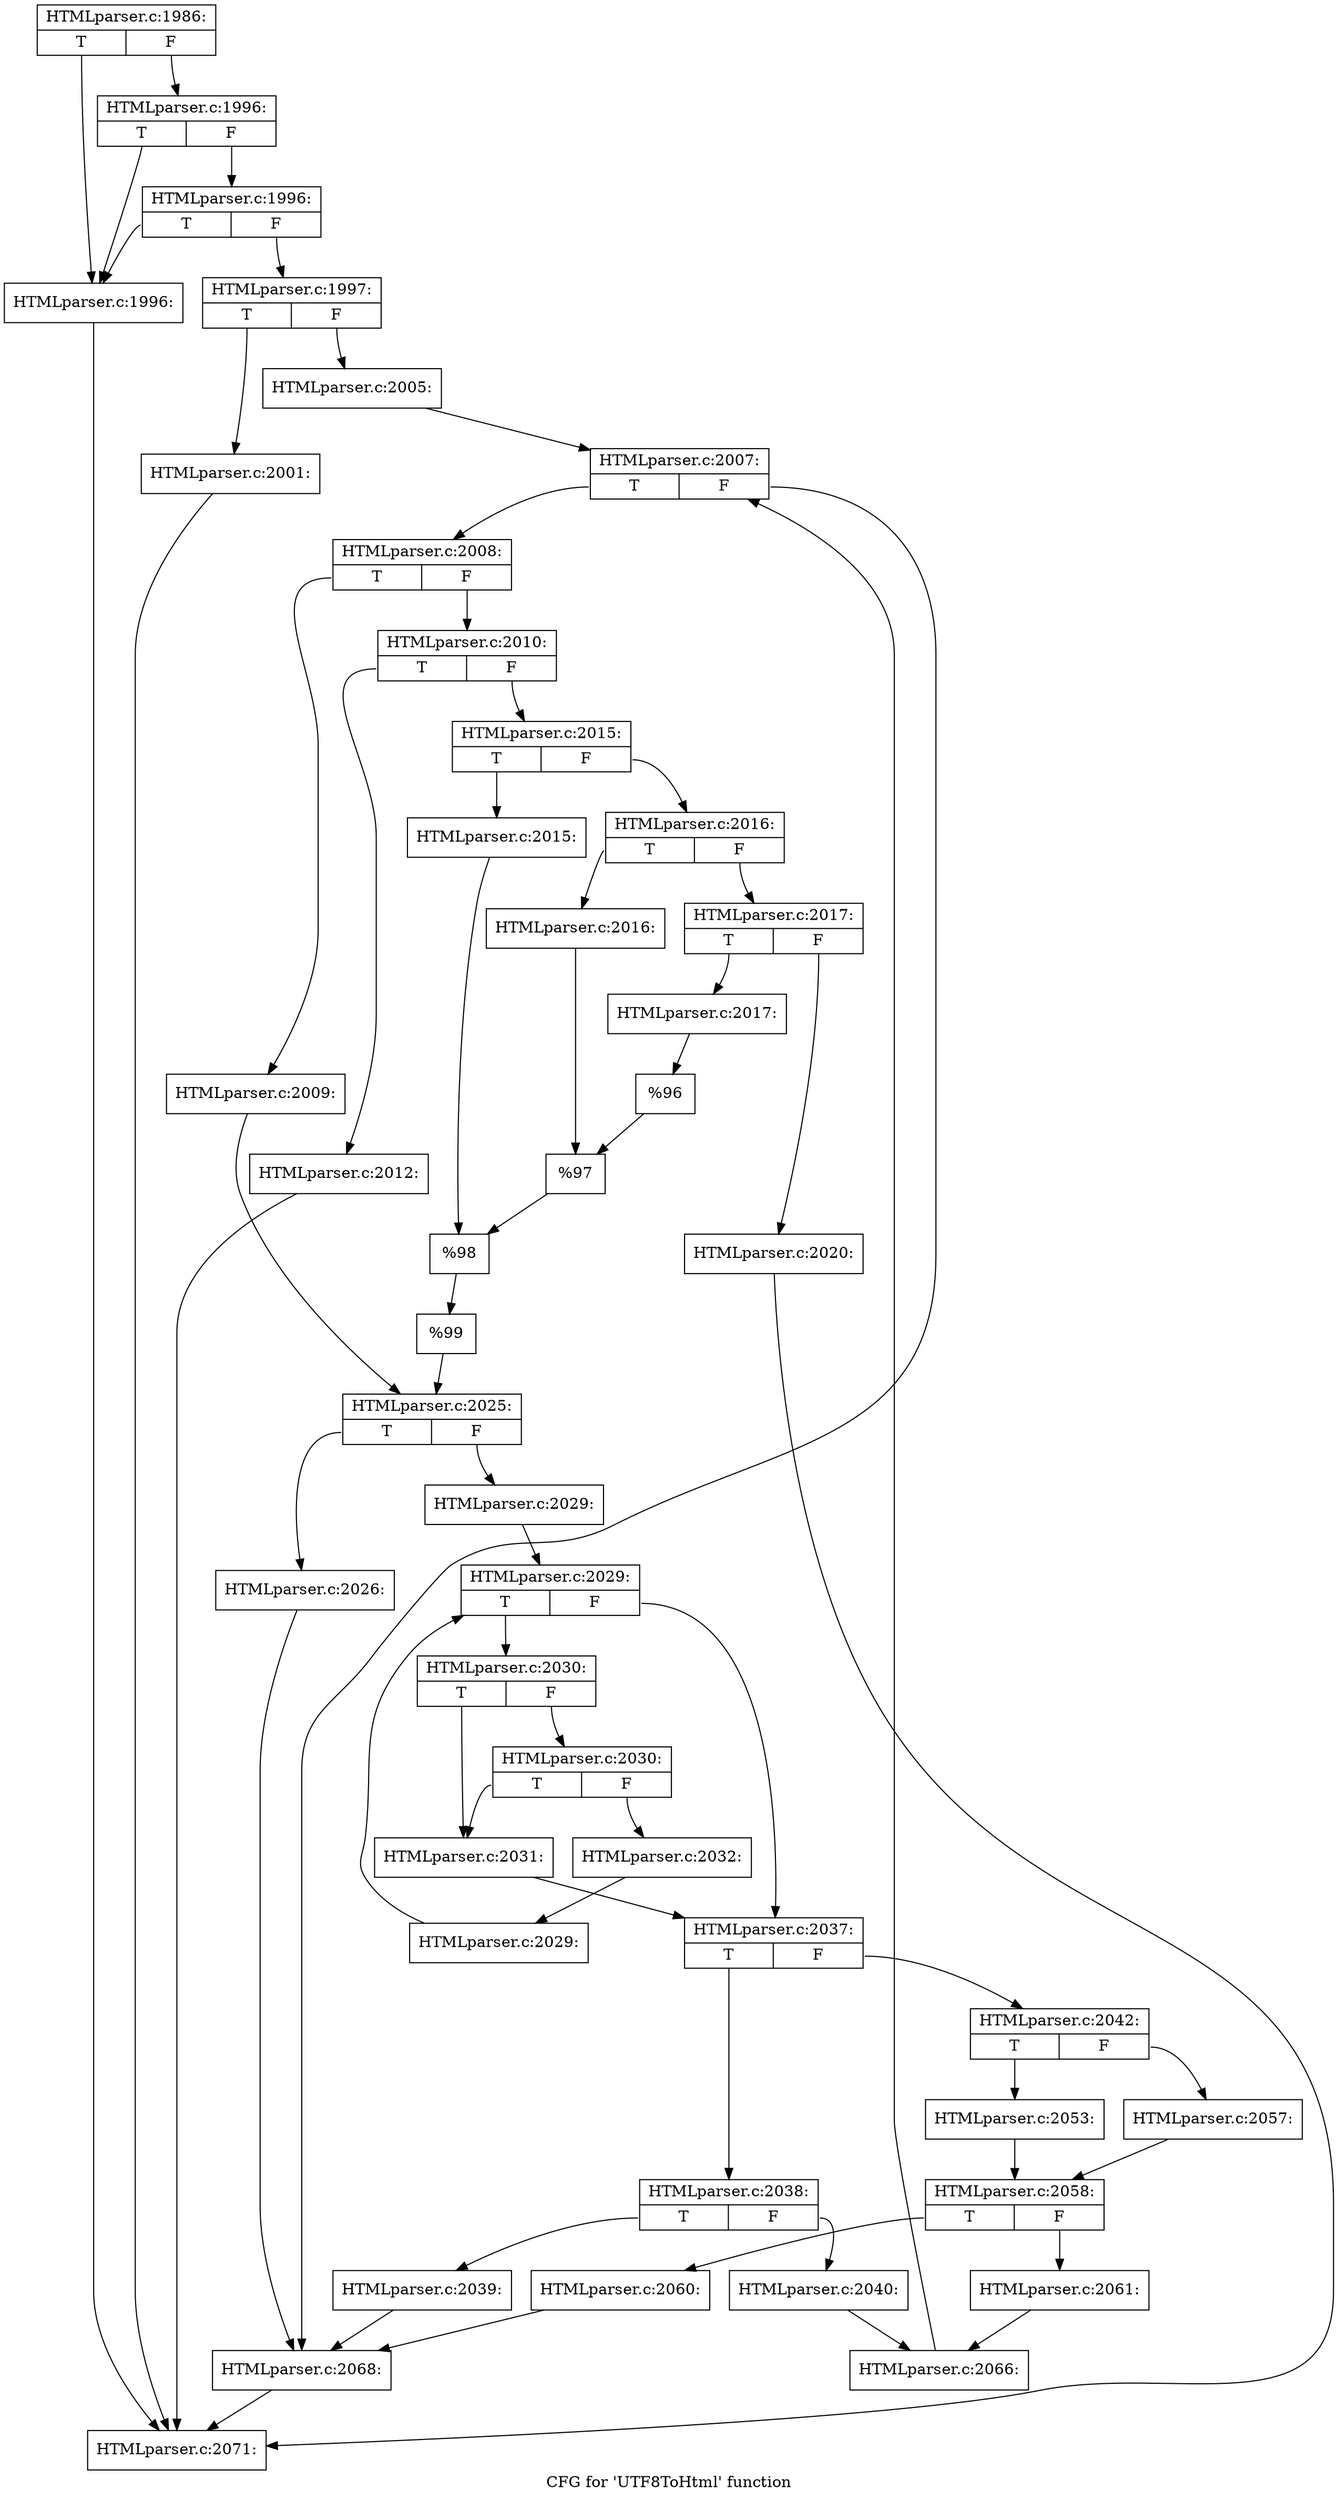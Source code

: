 digraph "CFG for 'UTF8ToHtml' function" {
	label="CFG for 'UTF8ToHtml' function";

	Node0x3b4c060 [shape=record,label="{HTMLparser.c:1986:|{<s0>T|<s1>F}}"];
	Node0x3b4c060:s0 -> Node0x3b50010;
	Node0x3b4c060:s1 -> Node0x3b50130;
	Node0x3b50130 [shape=record,label="{HTMLparser.c:1996:|{<s0>T|<s1>F}}"];
	Node0x3b50130:s0 -> Node0x3b50010;
	Node0x3b50130:s1 -> Node0x3b500b0;
	Node0x3b500b0 [shape=record,label="{HTMLparser.c:1996:|{<s0>T|<s1>F}}"];
	Node0x3b500b0:s0 -> Node0x3b50010;
	Node0x3b500b0:s1 -> Node0x3b50060;
	Node0x3b50010 [shape=record,label="{HTMLparser.c:1996:}"];
	Node0x3b50010 -> Node0x3b4c390;
	Node0x3b50060 [shape=record,label="{HTMLparser.c:1997:|{<s0>T|<s1>F}}"];
	Node0x3b50060:s0 -> Node0x3b50b40;
	Node0x3b50060:s1 -> Node0x3b50b90;
	Node0x3b50b40 [shape=record,label="{HTMLparser.c:2001:}"];
	Node0x3b50b40 -> Node0x3b4c390;
	Node0x3b50b90 [shape=record,label="{HTMLparser.c:2005:}"];
	Node0x3b50b90 -> Node0x3b51b80;
	Node0x3b51b80 [shape=record,label="{HTMLparser.c:2007:|{<s0>T|<s1>F}}"];
	Node0x3b51b80:s0 -> Node0x3b51fa0;
	Node0x3b51b80:s1 -> Node0x3b51da0;
	Node0x3b51fa0 [shape=record,label="{HTMLparser.c:2008:|{<s0>T|<s1>F}}"];
	Node0x3b51fa0:s0 -> Node0x3b52450;
	Node0x3b51fa0:s1 -> Node0x3b524f0;
	Node0x3b52450 [shape=record,label="{HTMLparser.c:2009:}"];
	Node0x3b52450 -> Node0x3b524a0;
	Node0x3b524f0 [shape=record,label="{HTMLparser.c:2010:|{<s0>T|<s1>F}}"];
	Node0x3b524f0:s0 -> Node0x3affd50;
	Node0x3b524f0:s1 -> Node0x3b52f80;
	Node0x3affd50 [shape=record,label="{HTMLparser.c:2012:}"];
	Node0x3affd50 -> Node0x3b4c390;
	Node0x3b52f80 [shape=record,label="{HTMLparser.c:2015:|{<s0>T|<s1>F}}"];
	Node0x3b52f80:s0 -> Node0x3b53df0;
	Node0x3b52f80:s1 -> Node0x3b53e90;
	Node0x3b53df0 [shape=record,label="{HTMLparser.c:2015:}"];
	Node0x3b53df0 -> Node0x3b53e40;
	Node0x3b53e90 [shape=record,label="{HTMLparser.c:2016:|{<s0>T|<s1>F}}"];
	Node0x3b53e90:s0 -> Node0x3b54690;
	Node0x3b53e90:s1 -> Node0x3b54730;
	Node0x3b54690 [shape=record,label="{HTMLparser.c:2016:}"];
	Node0x3b54690 -> Node0x3b546e0;
	Node0x3b54730 [shape=record,label="{HTMLparser.c:2017:|{<s0>T|<s1>F}}"];
	Node0x3b54730:s0 -> Node0x3b54f30;
	Node0x3b54730:s1 -> Node0x3b54fd0;
	Node0x3b54f30 [shape=record,label="{HTMLparser.c:2017:}"];
	Node0x3b54f30 -> Node0x3b54f80;
	Node0x3b54fd0 [shape=record,label="{HTMLparser.c:2020:}"];
	Node0x3b54fd0 -> Node0x3b4c390;
	Node0x3b54f80 [shape=record,label="{%96}"];
	Node0x3b54f80 -> Node0x3b546e0;
	Node0x3b546e0 [shape=record,label="{%97}"];
	Node0x3b546e0 -> Node0x3b53e40;
	Node0x3b53e40 [shape=record,label="{%98}"];
	Node0x3b53e40 -> Node0x3b52f30;
	Node0x3b52f30 [shape=record,label="{%99}"];
	Node0x3b52f30 -> Node0x3b524a0;
	Node0x3b524a0 [shape=record,label="{HTMLparser.c:2025:|{<s0>T|<s1>F}}"];
	Node0x3b524a0:s0 -> Node0x3b56570;
	Node0x3b524a0:s1 -> Node0x3b565c0;
	Node0x3b56570 [shape=record,label="{HTMLparser.c:2026:}"];
	Node0x3b56570 -> Node0x3b51da0;
	Node0x3b565c0 [shape=record,label="{HTMLparser.c:2029:}"];
	Node0x3b565c0 -> Node0x3b56d20;
	Node0x3b56d20 [shape=record,label="{HTMLparser.c:2029:|{<s0>T|<s1>F}}"];
	Node0x3b56d20:s0 -> Node0x3b57000;
	Node0x3b56d20:s1 -> Node0x3b56c90;
	Node0x3b57000 [shape=record,label="{HTMLparser.c:2030:|{<s0>T|<s1>F}}"];
	Node0x3b57000:s0 -> Node0x3b57280;
	Node0x3b57000:s1 -> Node0x3b57320;
	Node0x3b57320 [shape=record,label="{HTMLparser.c:2030:|{<s0>T|<s1>F}}"];
	Node0x3b57320:s0 -> Node0x3b57280;
	Node0x3b57320:s1 -> Node0x3b572d0;
	Node0x3b57280 [shape=record,label="{HTMLparser.c:2031:}"];
	Node0x3b57280 -> Node0x3b56c90;
	Node0x3b572d0 [shape=record,label="{HTMLparser.c:2032:}"];
	Node0x3b572d0 -> Node0x3b56f70;
	Node0x3b56f70 [shape=record,label="{HTMLparser.c:2029:}"];
	Node0x3b56f70 -> Node0x3b56d20;
	Node0x3b56c90 [shape=record,label="{HTMLparser.c:2037:|{<s0>T|<s1>F}}"];
	Node0x3b56c90:s0 -> Node0x3b585d0;
	Node0x3b56c90:s1 -> Node0x3b58670;
	Node0x3b585d0 [shape=record,label="{HTMLparser.c:2038:|{<s0>T|<s1>F}}"];
	Node0x3b585d0:s0 -> Node0x3b58a30;
	Node0x3b585d0:s1 -> Node0x3b58a80;
	Node0x3b58a30 [shape=record,label="{HTMLparser.c:2039:}"];
	Node0x3b58a30 -> Node0x3b51da0;
	Node0x3b58a80 [shape=record,label="{HTMLparser.c:2040:}"];
	Node0x3b58a80 -> Node0x3b58620;
	Node0x3b58670 [shape=record,label="{HTMLparser.c:2042:|{<s0>T|<s1>F}}"];
	Node0x3b58670:s0 -> Node0x3b5a450;
	Node0x3b58670:s1 -> Node0x3b5a4f0;
	Node0x3b5a450 [shape=record,label="{HTMLparser.c:2053:}"];
	Node0x3b5a450 -> Node0x3b5a4a0;
	Node0x3b5a4f0 [shape=record,label="{HTMLparser.c:2057:}"];
	Node0x3b5a4f0 -> Node0x3b5a4a0;
	Node0x3b5a4a0 [shape=record,label="{HTMLparser.c:2058:|{<s0>T|<s1>F}}"];
	Node0x3b5a4a0:s0 -> Node0x3b5c520;
	Node0x3b5a4a0:s1 -> Node0x3b5c850;
	Node0x3b5c520 [shape=record,label="{HTMLparser.c:2060:}"];
	Node0x3b5c520 -> Node0x3b51da0;
	Node0x3b5c850 [shape=record,label="{HTMLparser.c:2061:}"];
	Node0x3b5c850 -> Node0x3b58620;
	Node0x3b58620 [shape=record,label="{HTMLparser.c:2066:}"];
	Node0x3b58620 -> Node0x3b51b80;
	Node0x3b51da0 [shape=record,label="{HTMLparser.c:2068:}"];
	Node0x3b51da0 -> Node0x3b4c390;
	Node0x3b4c390 [shape=record,label="{HTMLparser.c:2071:}"];
}
